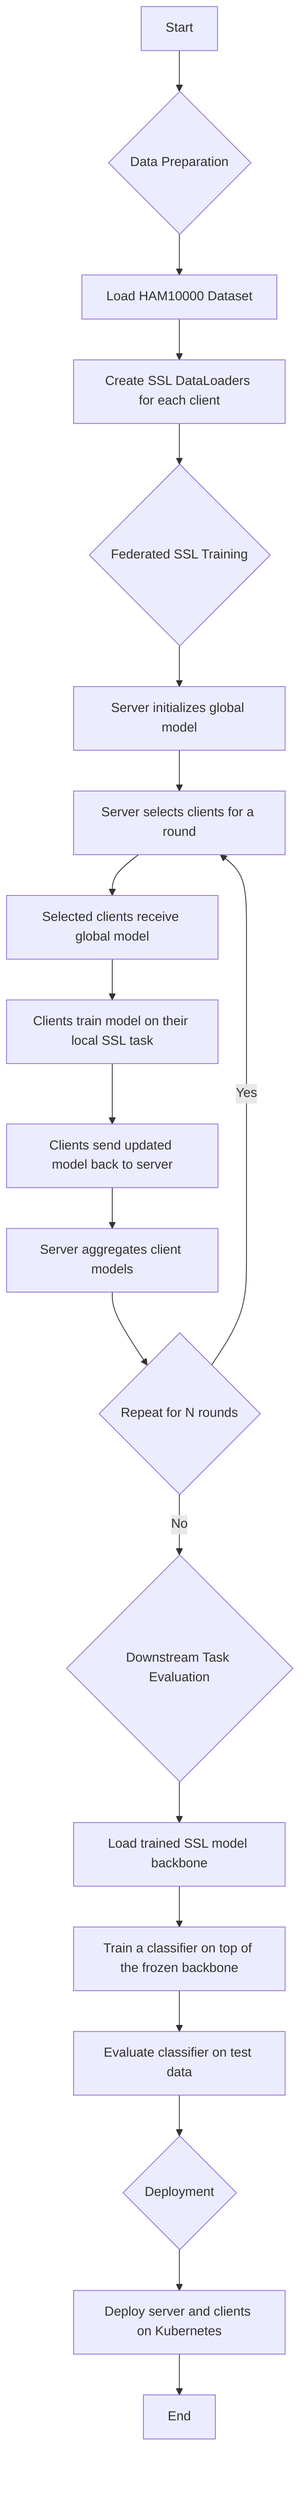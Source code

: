 graph TD
    A[Start] --> B{Data Preparation};
    B --> B1[Load HAM10000 Dataset];
    B1 --> B2[Create SSL DataLoaders for each client];
    B2 --> C{Federated SSL Training};
    C --> C1[Server initializes global model];
    C1 --> C2[Server selects clients for a round];
    C2 --> C3[Selected clients receive global model];
    C3 --> C4[Clients train model on their local SSL task];
    C4 --> C5[Clients send updated model back to server];
    C5 --> C6[Server aggregates client models];
    C6 --> C7{Repeat for N rounds};
    C7 -- Yes --> C2;
    C7 -- No --> D{Downstream Task Evaluation};
    D --> D1[Load trained SSL model backbone];
    D1 --> D2[Train a classifier on top of the frozen backbone];
    D2 --> D3[Evaluate classifier on test data];
    D3 --> E{Deployment};
    E --> E1[Deploy server and clients on Kubernetes];
    E1 --> F[End];